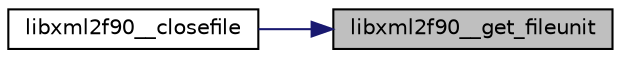 digraph "libxml2f90__get_fileunit"
{
 // LATEX_PDF_SIZE
  edge [fontname="Helvetica",fontsize="10",labelfontname="Helvetica",labelfontsize="10"];
  node [fontname="Helvetica",fontsize="10",shape=record];
  rankdir="RL";
  Node1 [label="libxml2f90__get_fileunit",height=0.2,width=0.4,color="black", fillcolor="grey75", style="filled", fontcolor="black",tooltip=" "];
  Node1 -> Node2 [dir="back",color="midnightblue",fontsize="10",style="solid",fontname="Helvetica"];
  Node2 [label="libxml2f90__closefile",height=0.2,width=0.4,color="black", fillcolor="white", style="filled",URL="$libxml2f90_8f90__pp_8f90.html#a33bae24588e3ae2ed3a7f9756c6845f0",tooltip=" "];
}
